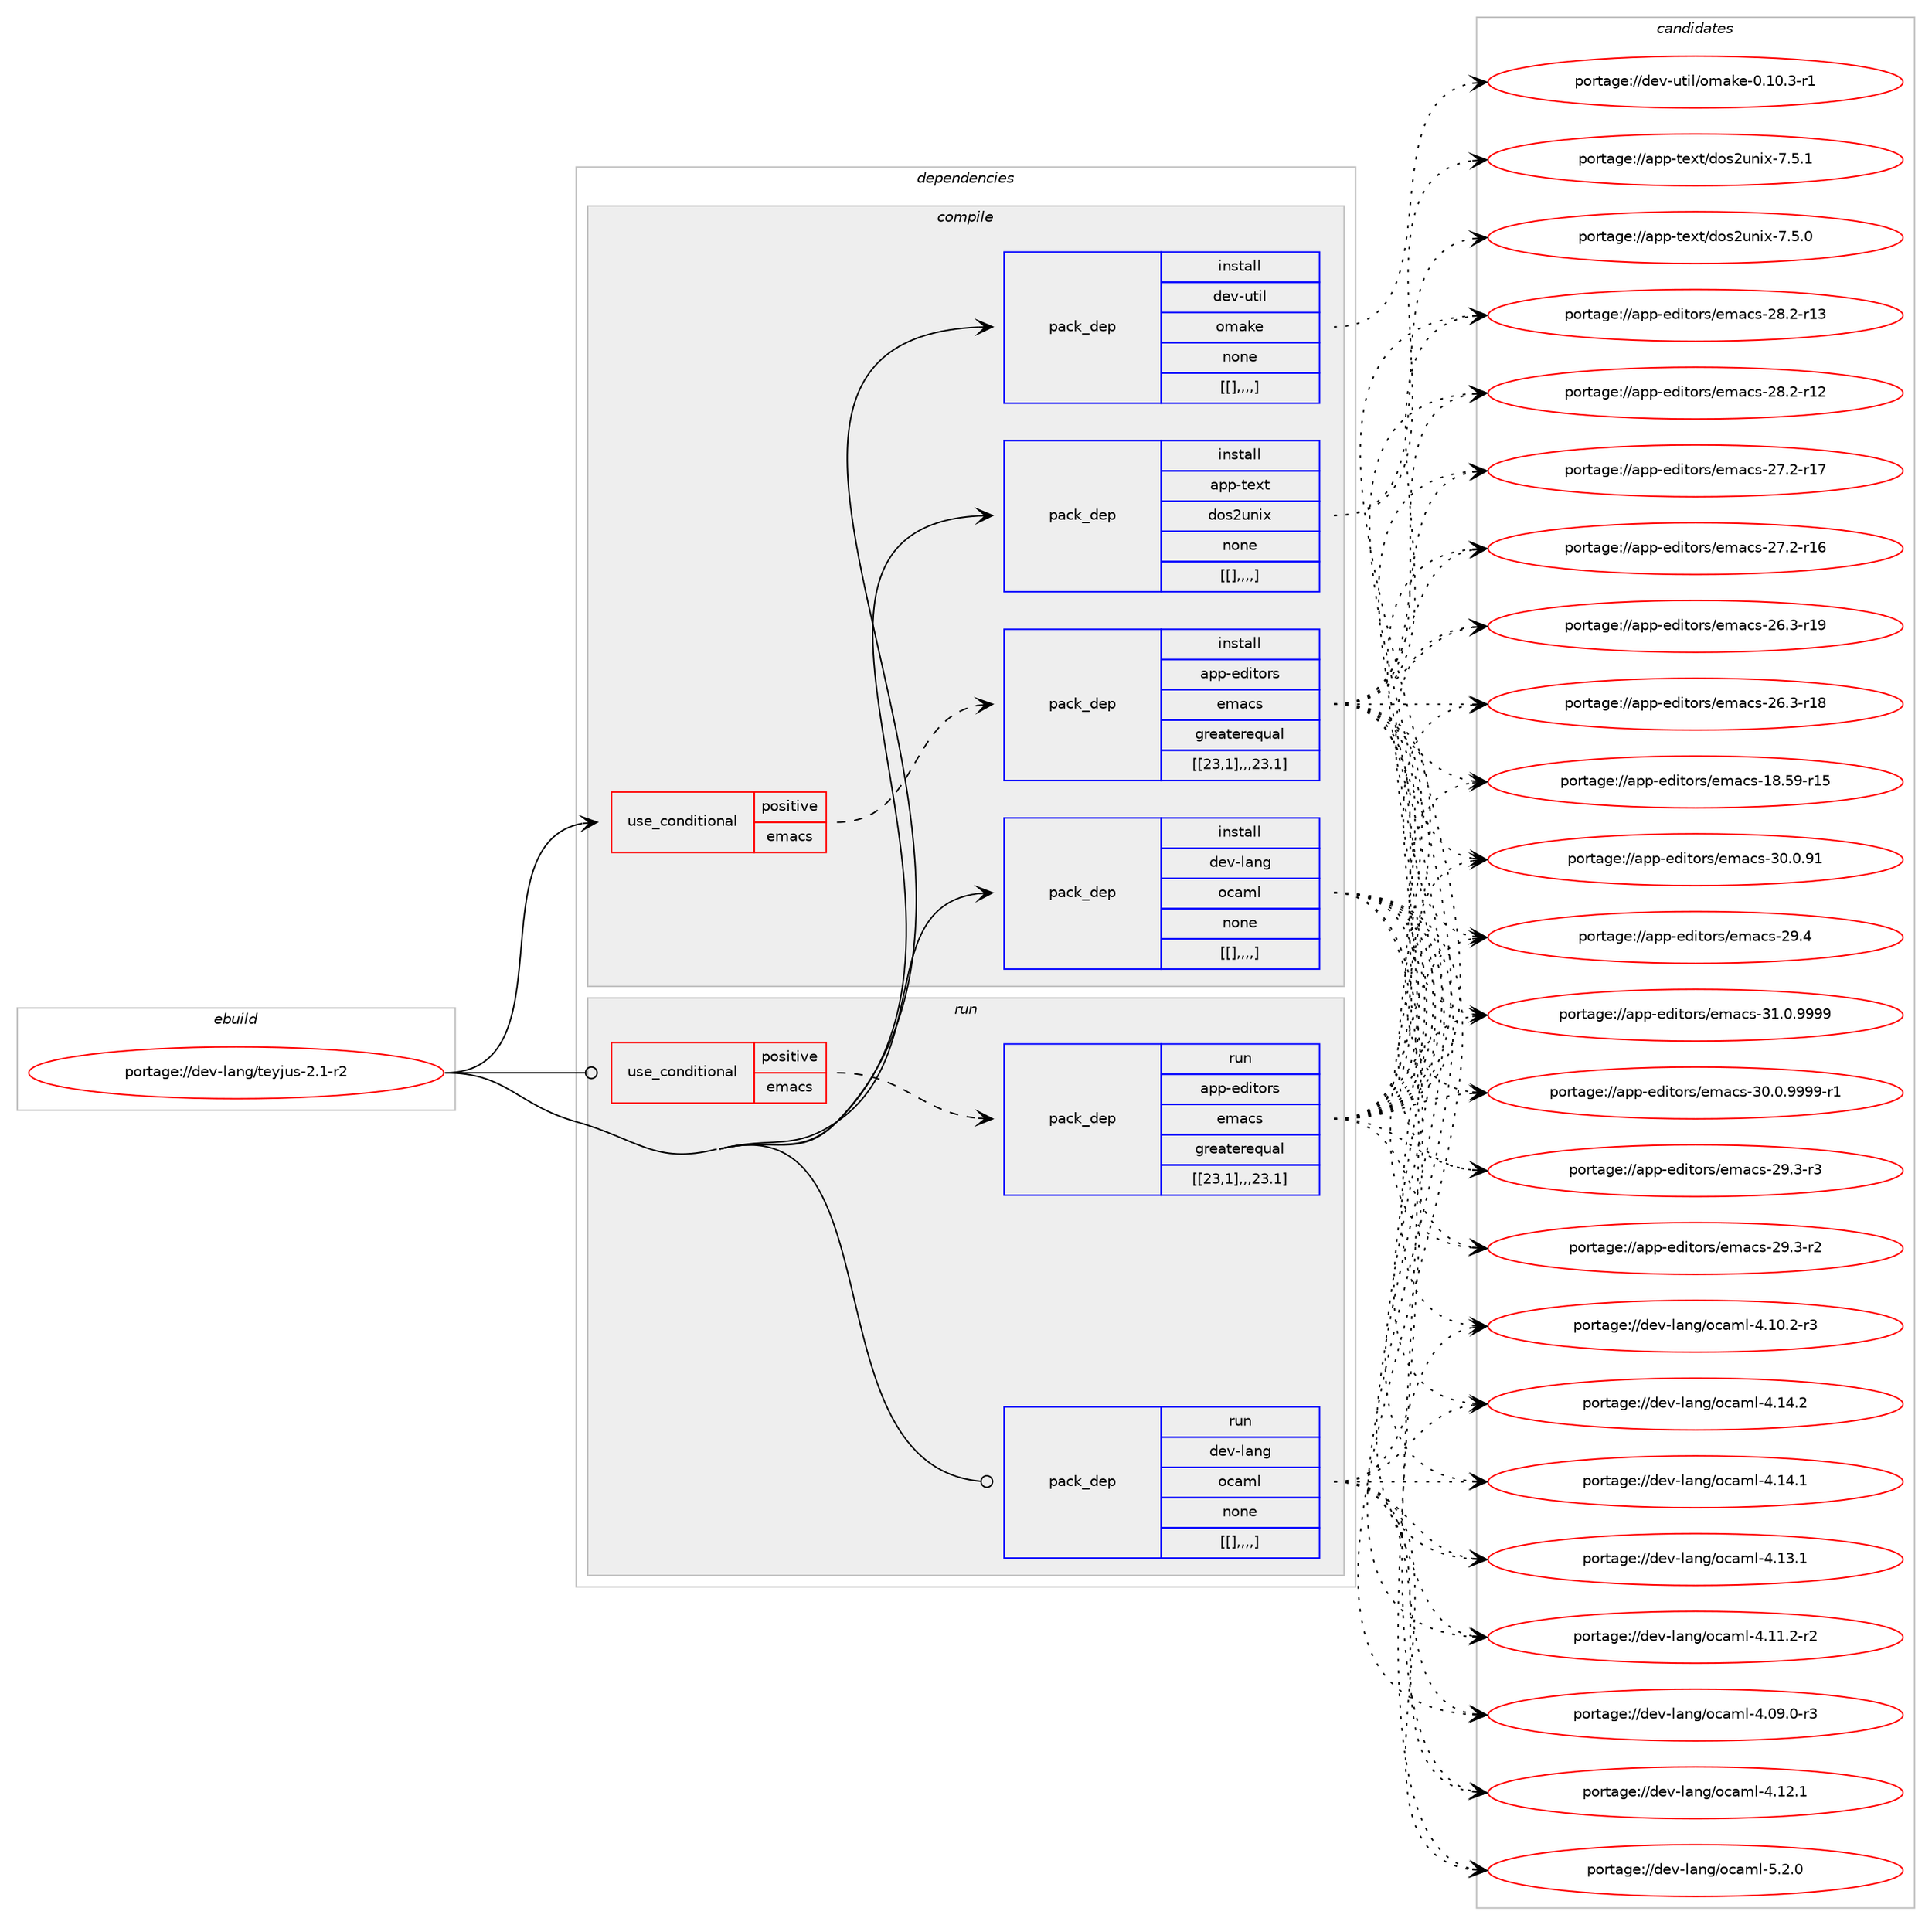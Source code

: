 digraph prolog {

# *************
# Graph options
# *************

newrank=true;
concentrate=true;
compound=true;
graph [rankdir=LR,fontname=Helvetica,fontsize=10,ranksep=1.5];#, ranksep=2.5, nodesep=0.2];
edge  [arrowhead=vee];
node  [fontname=Helvetica,fontsize=10];

# **********
# The ebuild
# **********

subgraph cluster_leftcol {
color=gray;
label=<<i>ebuild</i>>;
id [label="portage://dev-lang/teyjus-2.1-r2", color=red, width=4, href="../dev-lang/teyjus-2.1-r2.svg"];
}

# ****************
# The dependencies
# ****************

subgraph cluster_midcol {
color=gray;
label=<<i>dependencies</i>>;
subgraph cluster_compile {
fillcolor="#eeeeee";
style=filled;
label=<<i>compile</i>>;
subgraph cond25730 {
dependency106008 [label=<<TABLE BORDER="0" CELLBORDER="1" CELLSPACING="0" CELLPADDING="4"><TR><TD ROWSPAN="3" CELLPADDING="10">use_conditional</TD></TR><TR><TD>positive</TD></TR><TR><TD>emacs</TD></TR></TABLE>>, shape=none, color=red];
subgraph pack79159 {
dependency106009 [label=<<TABLE BORDER="0" CELLBORDER="1" CELLSPACING="0" CELLPADDING="4" WIDTH="220"><TR><TD ROWSPAN="6" CELLPADDING="30">pack_dep</TD></TR><TR><TD WIDTH="110">install</TD></TR><TR><TD>app-editors</TD></TR><TR><TD>emacs</TD></TR><TR><TD>greaterequal</TD></TR><TR><TD>[[23,1],,,23.1]</TD></TR></TABLE>>, shape=none, color=blue];
}
dependency106008:e -> dependency106009:w [weight=20,style="dashed",arrowhead="vee"];
}
id:e -> dependency106008:w [weight=20,style="solid",arrowhead="vee"];
subgraph pack79160 {
dependency106010 [label=<<TABLE BORDER="0" CELLBORDER="1" CELLSPACING="0" CELLPADDING="4" WIDTH="220"><TR><TD ROWSPAN="6" CELLPADDING="30">pack_dep</TD></TR><TR><TD WIDTH="110">install</TD></TR><TR><TD>app-text</TD></TR><TR><TD>dos2unix</TD></TR><TR><TD>none</TD></TR><TR><TD>[[],,,,]</TD></TR></TABLE>>, shape=none, color=blue];
}
id:e -> dependency106010:w [weight=20,style="solid",arrowhead="vee"];
subgraph pack79161 {
dependency106011 [label=<<TABLE BORDER="0" CELLBORDER="1" CELLSPACING="0" CELLPADDING="4" WIDTH="220"><TR><TD ROWSPAN="6" CELLPADDING="30">pack_dep</TD></TR><TR><TD WIDTH="110">install</TD></TR><TR><TD>dev-lang</TD></TR><TR><TD>ocaml</TD></TR><TR><TD>none</TD></TR><TR><TD>[[],,,,]</TD></TR></TABLE>>, shape=none, color=blue];
}
id:e -> dependency106011:w [weight=20,style="solid",arrowhead="vee"];
subgraph pack79162 {
dependency106012 [label=<<TABLE BORDER="0" CELLBORDER="1" CELLSPACING="0" CELLPADDING="4" WIDTH="220"><TR><TD ROWSPAN="6" CELLPADDING="30">pack_dep</TD></TR><TR><TD WIDTH="110">install</TD></TR><TR><TD>dev-util</TD></TR><TR><TD>omake</TD></TR><TR><TD>none</TD></TR><TR><TD>[[],,,,]</TD></TR></TABLE>>, shape=none, color=blue];
}
id:e -> dependency106012:w [weight=20,style="solid",arrowhead="vee"];
}
subgraph cluster_compileandrun {
fillcolor="#eeeeee";
style=filled;
label=<<i>compile and run</i>>;
}
subgraph cluster_run {
fillcolor="#eeeeee";
style=filled;
label=<<i>run</i>>;
subgraph cond25731 {
dependency106013 [label=<<TABLE BORDER="0" CELLBORDER="1" CELLSPACING="0" CELLPADDING="4"><TR><TD ROWSPAN="3" CELLPADDING="10">use_conditional</TD></TR><TR><TD>positive</TD></TR><TR><TD>emacs</TD></TR></TABLE>>, shape=none, color=red];
subgraph pack79163 {
dependency106014 [label=<<TABLE BORDER="0" CELLBORDER="1" CELLSPACING="0" CELLPADDING="4" WIDTH="220"><TR><TD ROWSPAN="6" CELLPADDING="30">pack_dep</TD></TR><TR><TD WIDTH="110">run</TD></TR><TR><TD>app-editors</TD></TR><TR><TD>emacs</TD></TR><TR><TD>greaterequal</TD></TR><TR><TD>[[23,1],,,23.1]</TD></TR></TABLE>>, shape=none, color=blue];
}
dependency106013:e -> dependency106014:w [weight=20,style="dashed",arrowhead="vee"];
}
id:e -> dependency106013:w [weight=20,style="solid",arrowhead="odot"];
subgraph pack79164 {
dependency106015 [label=<<TABLE BORDER="0" CELLBORDER="1" CELLSPACING="0" CELLPADDING="4" WIDTH="220"><TR><TD ROWSPAN="6" CELLPADDING="30">pack_dep</TD></TR><TR><TD WIDTH="110">run</TD></TR><TR><TD>dev-lang</TD></TR><TR><TD>ocaml</TD></TR><TR><TD>none</TD></TR><TR><TD>[[],,,,]</TD></TR></TABLE>>, shape=none, color=blue];
}
id:e -> dependency106015:w [weight=20,style="solid",arrowhead="odot"];
}
}

# **************
# The candidates
# **************

subgraph cluster_choices {
rank=same;
color=gray;
label=<<i>candidates</i>>;

subgraph choice79159 {
color=black;
nodesep=1;
choice971121124510110010511611111411547101109979911545514946484657575757 [label="portage://app-editors/emacs-31.0.9999", color=red, width=4,href="../app-editors/emacs-31.0.9999.svg"];
choice9711211245101100105116111114115471011099799115455148464846575757574511449 [label="portage://app-editors/emacs-30.0.9999-r1", color=red, width=4,href="../app-editors/emacs-30.0.9999-r1.svg"];
choice97112112451011001051161111141154710110997991154551484648465749 [label="portage://app-editors/emacs-30.0.91", color=red, width=4,href="../app-editors/emacs-30.0.91.svg"];
choice97112112451011001051161111141154710110997991154550574652 [label="portage://app-editors/emacs-29.4", color=red, width=4,href="../app-editors/emacs-29.4.svg"];
choice971121124510110010511611111411547101109979911545505746514511451 [label="portage://app-editors/emacs-29.3-r3", color=red, width=4,href="../app-editors/emacs-29.3-r3.svg"];
choice971121124510110010511611111411547101109979911545505746514511450 [label="portage://app-editors/emacs-29.3-r2", color=red, width=4,href="../app-editors/emacs-29.3-r2.svg"];
choice97112112451011001051161111141154710110997991154550564650451144951 [label="portage://app-editors/emacs-28.2-r13", color=red, width=4,href="../app-editors/emacs-28.2-r13.svg"];
choice97112112451011001051161111141154710110997991154550564650451144950 [label="portage://app-editors/emacs-28.2-r12", color=red, width=4,href="../app-editors/emacs-28.2-r12.svg"];
choice97112112451011001051161111141154710110997991154550554650451144955 [label="portage://app-editors/emacs-27.2-r17", color=red, width=4,href="../app-editors/emacs-27.2-r17.svg"];
choice97112112451011001051161111141154710110997991154550554650451144954 [label="portage://app-editors/emacs-27.2-r16", color=red, width=4,href="../app-editors/emacs-27.2-r16.svg"];
choice97112112451011001051161111141154710110997991154550544651451144957 [label="portage://app-editors/emacs-26.3-r19", color=red, width=4,href="../app-editors/emacs-26.3-r19.svg"];
choice97112112451011001051161111141154710110997991154550544651451144956 [label="portage://app-editors/emacs-26.3-r18", color=red, width=4,href="../app-editors/emacs-26.3-r18.svg"];
choice9711211245101100105116111114115471011099799115454956465357451144953 [label="portage://app-editors/emacs-18.59-r15", color=red, width=4,href="../app-editors/emacs-18.59-r15.svg"];
dependency106009:e -> choice971121124510110010511611111411547101109979911545514946484657575757:w [style=dotted,weight="100"];
dependency106009:e -> choice9711211245101100105116111114115471011099799115455148464846575757574511449:w [style=dotted,weight="100"];
dependency106009:e -> choice97112112451011001051161111141154710110997991154551484648465749:w [style=dotted,weight="100"];
dependency106009:e -> choice97112112451011001051161111141154710110997991154550574652:w [style=dotted,weight="100"];
dependency106009:e -> choice971121124510110010511611111411547101109979911545505746514511451:w [style=dotted,weight="100"];
dependency106009:e -> choice971121124510110010511611111411547101109979911545505746514511450:w [style=dotted,weight="100"];
dependency106009:e -> choice97112112451011001051161111141154710110997991154550564650451144951:w [style=dotted,weight="100"];
dependency106009:e -> choice97112112451011001051161111141154710110997991154550564650451144950:w [style=dotted,weight="100"];
dependency106009:e -> choice97112112451011001051161111141154710110997991154550554650451144955:w [style=dotted,weight="100"];
dependency106009:e -> choice97112112451011001051161111141154710110997991154550554650451144954:w [style=dotted,weight="100"];
dependency106009:e -> choice97112112451011001051161111141154710110997991154550544651451144957:w [style=dotted,weight="100"];
dependency106009:e -> choice97112112451011001051161111141154710110997991154550544651451144956:w [style=dotted,weight="100"];
dependency106009:e -> choice9711211245101100105116111114115471011099799115454956465357451144953:w [style=dotted,weight="100"];
}
subgraph choice79160 {
color=black;
nodesep=1;
choice97112112451161011201164710011111550117110105120455546534649 [label="portage://app-text/dos2unix-7.5.1", color=red, width=4,href="../app-text/dos2unix-7.5.1.svg"];
choice97112112451161011201164710011111550117110105120455546534648 [label="portage://app-text/dos2unix-7.5.0", color=red, width=4,href="../app-text/dos2unix-7.5.0.svg"];
dependency106010:e -> choice97112112451161011201164710011111550117110105120455546534649:w [style=dotted,weight="100"];
dependency106010:e -> choice97112112451161011201164710011111550117110105120455546534648:w [style=dotted,weight="100"];
}
subgraph choice79161 {
color=black;
nodesep=1;
choice1001011184510897110103471119997109108455346504648 [label="portage://dev-lang/ocaml-5.2.0", color=red, width=4,href="../dev-lang/ocaml-5.2.0.svg"];
choice100101118451089711010347111999710910845524649524650 [label="portage://dev-lang/ocaml-4.14.2", color=red, width=4,href="../dev-lang/ocaml-4.14.2.svg"];
choice100101118451089711010347111999710910845524649524649 [label="portage://dev-lang/ocaml-4.14.1", color=red, width=4,href="../dev-lang/ocaml-4.14.1.svg"];
choice100101118451089711010347111999710910845524649514649 [label="portage://dev-lang/ocaml-4.13.1", color=red, width=4,href="../dev-lang/ocaml-4.13.1.svg"];
choice100101118451089711010347111999710910845524649504649 [label="portage://dev-lang/ocaml-4.12.1", color=red, width=4,href="../dev-lang/ocaml-4.12.1.svg"];
choice1001011184510897110103471119997109108455246494946504511450 [label="portage://dev-lang/ocaml-4.11.2-r2", color=red, width=4,href="../dev-lang/ocaml-4.11.2-r2.svg"];
choice1001011184510897110103471119997109108455246494846504511451 [label="portage://dev-lang/ocaml-4.10.2-r3", color=red, width=4,href="../dev-lang/ocaml-4.10.2-r3.svg"];
choice1001011184510897110103471119997109108455246485746484511451 [label="portage://dev-lang/ocaml-4.09.0-r3", color=red, width=4,href="../dev-lang/ocaml-4.09.0-r3.svg"];
dependency106011:e -> choice1001011184510897110103471119997109108455346504648:w [style=dotted,weight="100"];
dependency106011:e -> choice100101118451089711010347111999710910845524649524650:w [style=dotted,weight="100"];
dependency106011:e -> choice100101118451089711010347111999710910845524649524649:w [style=dotted,weight="100"];
dependency106011:e -> choice100101118451089711010347111999710910845524649514649:w [style=dotted,weight="100"];
dependency106011:e -> choice100101118451089711010347111999710910845524649504649:w [style=dotted,weight="100"];
dependency106011:e -> choice1001011184510897110103471119997109108455246494946504511450:w [style=dotted,weight="100"];
dependency106011:e -> choice1001011184510897110103471119997109108455246494846504511451:w [style=dotted,weight="100"];
dependency106011:e -> choice1001011184510897110103471119997109108455246485746484511451:w [style=dotted,weight="100"];
}
subgraph choice79162 {
color=black;
nodesep=1;
choice100101118451171161051084711110997107101454846494846514511449 [label="portage://dev-util/omake-0.10.3-r1", color=red, width=4,href="../dev-util/omake-0.10.3-r1.svg"];
dependency106012:e -> choice100101118451171161051084711110997107101454846494846514511449:w [style=dotted,weight="100"];
}
subgraph choice79163 {
color=black;
nodesep=1;
choice971121124510110010511611111411547101109979911545514946484657575757 [label="portage://app-editors/emacs-31.0.9999", color=red, width=4,href="../app-editors/emacs-31.0.9999.svg"];
choice9711211245101100105116111114115471011099799115455148464846575757574511449 [label="portage://app-editors/emacs-30.0.9999-r1", color=red, width=4,href="../app-editors/emacs-30.0.9999-r1.svg"];
choice97112112451011001051161111141154710110997991154551484648465749 [label="portage://app-editors/emacs-30.0.91", color=red, width=4,href="../app-editors/emacs-30.0.91.svg"];
choice97112112451011001051161111141154710110997991154550574652 [label="portage://app-editors/emacs-29.4", color=red, width=4,href="../app-editors/emacs-29.4.svg"];
choice971121124510110010511611111411547101109979911545505746514511451 [label="portage://app-editors/emacs-29.3-r3", color=red, width=4,href="../app-editors/emacs-29.3-r3.svg"];
choice971121124510110010511611111411547101109979911545505746514511450 [label="portage://app-editors/emacs-29.3-r2", color=red, width=4,href="../app-editors/emacs-29.3-r2.svg"];
choice97112112451011001051161111141154710110997991154550564650451144951 [label="portage://app-editors/emacs-28.2-r13", color=red, width=4,href="../app-editors/emacs-28.2-r13.svg"];
choice97112112451011001051161111141154710110997991154550564650451144950 [label="portage://app-editors/emacs-28.2-r12", color=red, width=4,href="../app-editors/emacs-28.2-r12.svg"];
choice97112112451011001051161111141154710110997991154550554650451144955 [label="portage://app-editors/emacs-27.2-r17", color=red, width=4,href="../app-editors/emacs-27.2-r17.svg"];
choice97112112451011001051161111141154710110997991154550554650451144954 [label="portage://app-editors/emacs-27.2-r16", color=red, width=4,href="../app-editors/emacs-27.2-r16.svg"];
choice97112112451011001051161111141154710110997991154550544651451144957 [label="portage://app-editors/emacs-26.3-r19", color=red, width=4,href="../app-editors/emacs-26.3-r19.svg"];
choice97112112451011001051161111141154710110997991154550544651451144956 [label="portage://app-editors/emacs-26.3-r18", color=red, width=4,href="../app-editors/emacs-26.3-r18.svg"];
choice9711211245101100105116111114115471011099799115454956465357451144953 [label="portage://app-editors/emacs-18.59-r15", color=red, width=4,href="../app-editors/emacs-18.59-r15.svg"];
dependency106014:e -> choice971121124510110010511611111411547101109979911545514946484657575757:w [style=dotted,weight="100"];
dependency106014:e -> choice9711211245101100105116111114115471011099799115455148464846575757574511449:w [style=dotted,weight="100"];
dependency106014:e -> choice97112112451011001051161111141154710110997991154551484648465749:w [style=dotted,weight="100"];
dependency106014:e -> choice97112112451011001051161111141154710110997991154550574652:w [style=dotted,weight="100"];
dependency106014:e -> choice971121124510110010511611111411547101109979911545505746514511451:w [style=dotted,weight="100"];
dependency106014:e -> choice971121124510110010511611111411547101109979911545505746514511450:w [style=dotted,weight="100"];
dependency106014:e -> choice97112112451011001051161111141154710110997991154550564650451144951:w [style=dotted,weight="100"];
dependency106014:e -> choice97112112451011001051161111141154710110997991154550564650451144950:w [style=dotted,weight="100"];
dependency106014:e -> choice97112112451011001051161111141154710110997991154550554650451144955:w [style=dotted,weight="100"];
dependency106014:e -> choice97112112451011001051161111141154710110997991154550554650451144954:w [style=dotted,weight="100"];
dependency106014:e -> choice97112112451011001051161111141154710110997991154550544651451144957:w [style=dotted,weight="100"];
dependency106014:e -> choice97112112451011001051161111141154710110997991154550544651451144956:w [style=dotted,weight="100"];
dependency106014:e -> choice9711211245101100105116111114115471011099799115454956465357451144953:w [style=dotted,weight="100"];
}
subgraph choice79164 {
color=black;
nodesep=1;
choice1001011184510897110103471119997109108455346504648 [label="portage://dev-lang/ocaml-5.2.0", color=red, width=4,href="../dev-lang/ocaml-5.2.0.svg"];
choice100101118451089711010347111999710910845524649524650 [label="portage://dev-lang/ocaml-4.14.2", color=red, width=4,href="../dev-lang/ocaml-4.14.2.svg"];
choice100101118451089711010347111999710910845524649524649 [label="portage://dev-lang/ocaml-4.14.1", color=red, width=4,href="../dev-lang/ocaml-4.14.1.svg"];
choice100101118451089711010347111999710910845524649514649 [label="portage://dev-lang/ocaml-4.13.1", color=red, width=4,href="../dev-lang/ocaml-4.13.1.svg"];
choice100101118451089711010347111999710910845524649504649 [label="portage://dev-lang/ocaml-4.12.1", color=red, width=4,href="../dev-lang/ocaml-4.12.1.svg"];
choice1001011184510897110103471119997109108455246494946504511450 [label="portage://dev-lang/ocaml-4.11.2-r2", color=red, width=4,href="../dev-lang/ocaml-4.11.2-r2.svg"];
choice1001011184510897110103471119997109108455246494846504511451 [label="portage://dev-lang/ocaml-4.10.2-r3", color=red, width=4,href="../dev-lang/ocaml-4.10.2-r3.svg"];
choice1001011184510897110103471119997109108455246485746484511451 [label="portage://dev-lang/ocaml-4.09.0-r3", color=red, width=4,href="../dev-lang/ocaml-4.09.0-r3.svg"];
dependency106015:e -> choice1001011184510897110103471119997109108455346504648:w [style=dotted,weight="100"];
dependency106015:e -> choice100101118451089711010347111999710910845524649524650:w [style=dotted,weight="100"];
dependency106015:e -> choice100101118451089711010347111999710910845524649524649:w [style=dotted,weight="100"];
dependency106015:e -> choice100101118451089711010347111999710910845524649514649:w [style=dotted,weight="100"];
dependency106015:e -> choice100101118451089711010347111999710910845524649504649:w [style=dotted,weight="100"];
dependency106015:e -> choice1001011184510897110103471119997109108455246494946504511450:w [style=dotted,weight="100"];
dependency106015:e -> choice1001011184510897110103471119997109108455246494846504511451:w [style=dotted,weight="100"];
dependency106015:e -> choice1001011184510897110103471119997109108455246485746484511451:w [style=dotted,weight="100"];
}
}

}

